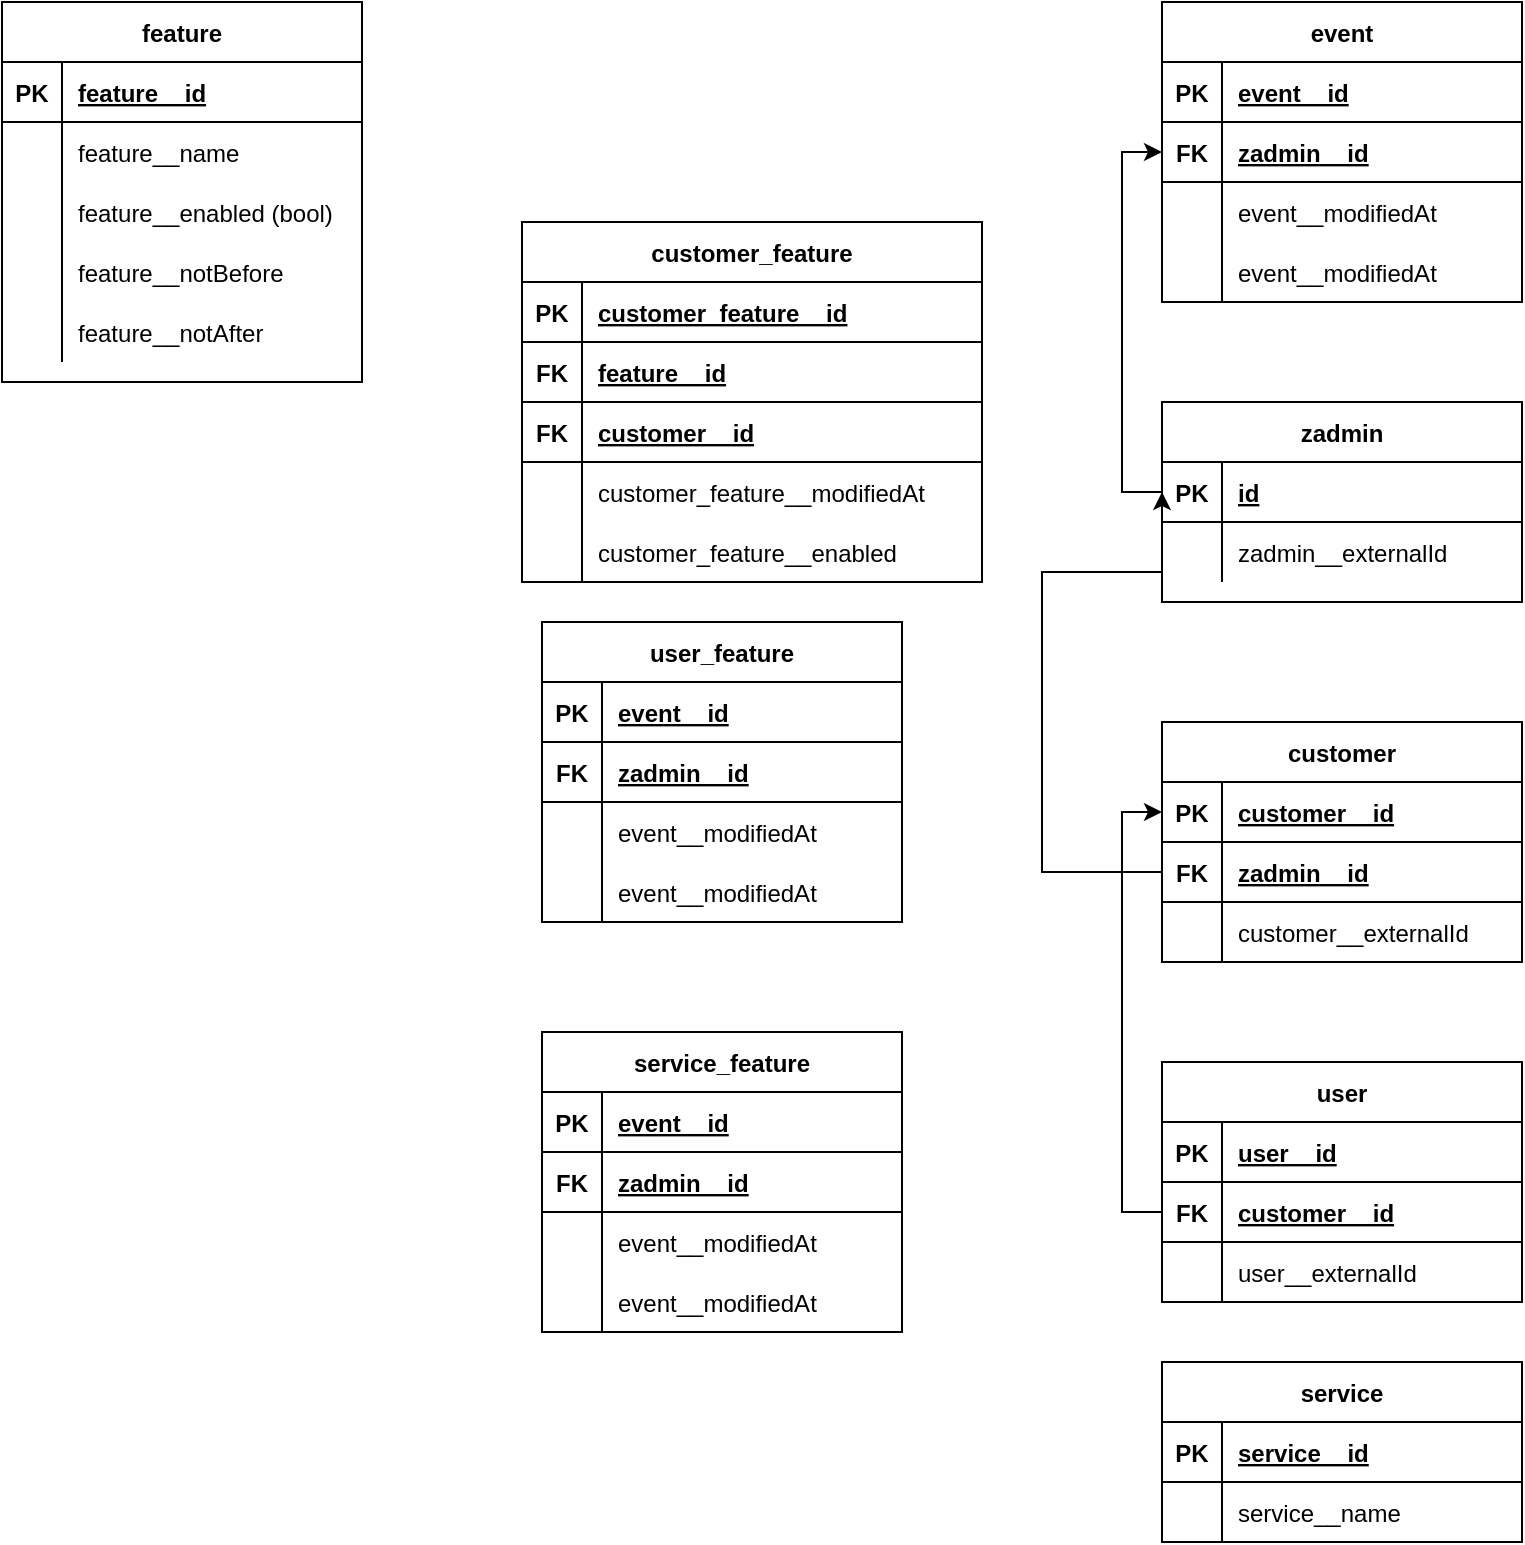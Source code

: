 <mxfile version="14.2.9" type="github">
  <diagram id="e0-jDG0RHhHWmK_CEoYA" name="Page-1">
    <mxGraphModel dx="2066" dy="1081" grid="1" gridSize="10" guides="1" tooltips="1" connect="1" arrows="1" fold="1" page="1" pageScale="1" pageWidth="850" pageHeight="1100" math="0" shadow="0">
      <root>
        <mxCell id="0" />
        <mxCell id="1" parent="0" />
        <mxCell id="Sr963p4TRsLi51BW7ypq-1" value="feature" style="shape=table;startSize=30;container=1;collapsible=1;childLayout=tableLayout;fixedRows=1;rowLines=0;fontStyle=1;align=center;resizeLast=1;" vertex="1" parent="1">
          <mxGeometry x="40" y="40" width="180" height="190" as="geometry" />
        </mxCell>
        <mxCell id="Sr963p4TRsLi51BW7ypq-2" value="" style="shape=partialRectangle;collapsible=0;dropTarget=0;pointerEvents=0;fillColor=none;top=0;left=0;bottom=1;right=0;points=[[0,0.5],[1,0.5]];portConstraint=eastwest;" vertex="1" parent="Sr963p4TRsLi51BW7ypq-1">
          <mxGeometry y="30" width="180" height="30" as="geometry" />
        </mxCell>
        <mxCell id="Sr963p4TRsLi51BW7ypq-3" value="PK" style="shape=partialRectangle;connectable=0;fillColor=none;top=0;left=0;bottom=0;right=0;fontStyle=1;overflow=hidden;" vertex="1" parent="Sr963p4TRsLi51BW7ypq-2">
          <mxGeometry width="30" height="30" as="geometry" />
        </mxCell>
        <mxCell id="Sr963p4TRsLi51BW7ypq-4" value="feature__id" style="shape=partialRectangle;connectable=0;fillColor=none;top=0;left=0;bottom=0;right=0;align=left;spacingLeft=6;fontStyle=5;overflow=hidden;" vertex="1" parent="Sr963p4TRsLi51BW7ypq-2">
          <mxGeometry x="30" width="150" height="30" as="geometry" />
        </mxCell>
        <mxCell id="Sr963p4TRsLi51BW7ypq-5" value="" style="shape=partialRectangle;collapsible=0;dropTarget=0;pointerEvents=0;fillColor=none;top=0;left=0;bottom=0;right=0;points=[[0,0.5],[1,0.5]];portConstraint=eastwest;" vertex="1" parent="Sr963p4TRsLi51BW7ypq-1">
          <mxGeometry y="60" width="180" height="30" as="geometry" />
        </mxCell>
        <mxCell id="Sr963p4TRsLi51BW7ypq-6" value="" style="shape=partialRectangle;connectable=0;fillColor=none;top=0;left=0;bottom=0;right=0;editable=1;overflow=hidden;" vertex="1" parent="Sr963p4TRsLi51BW7ypq-5">
          <mxGeometry width="30" height="30" as="geometry" />
        </mxCell>
        <mxCell id="Sr963p4TRsLi51BW7ypq-7" value="feature__name" style="shape=partialRectangle;connectable=0;fillColor=none;top=0;left=0;bottom=0;right=0;align=left;spacingLeft=6;overflow=hidden;" vertex="1" parent="Sr963p4TRsLi51BW7ypq-5">
          <mxGeometry x="30" width="150" height="30" as="geometry" />
        </mxCell>
        <mxCell id="Sr963p4TRsLi51BW7ypq-8" value="" style="shape=partialRectangle;collapsible=0;dropTarget=0;pointerEvents=0;fillColor=none;top=0;left=0;bottom=0;right=0;points=[[0,0.5],[1,0.5]];portConstraint=eastwest;" vertex="1" parent="Sr963p4TRsLi51BW7ypq-1">
          <mxGeometry y="90" width="180" height="30" as="geometry" />
        </mxCell>
        <mxCell id="Sr963p4TRsLi51BW7ypq-9" value="" style="shape=partialRectangle;connectable=0;fillColor=none;top=0;left=0;bottom=0;right=0;editable=1;overflow=hidden;" vertex="1" parent="Sr963p4TRsLi51BW7ypq-8">
          <mxGeometry width="30" height="30" as="geometry" />
        </mxCell>
        <mxCell id="Sr963p4TRsLi51BW7ypq-10" value="feature__enabled (bool)" style="shape=partialRectangle;connectable=0;fillColor=none;top=0;left=0;bottom=0;right=0;align=left;spacingLeft=6;overflow=hidden;" vertex="1" parent="Sr963p4TRsLi51BW7ypq-8">
          <mxGeometry x="30" width="150" height="30" as="geometry" />
        </mxCell>
        <mxCell id="Sr963p4TRsLi51BW7ypq-70" value="" style="shape=partialRectangle;collapsible=0;dropTarget=0;pointerEvents=0;fillColor=none;top=0;left=0;bottom=0;right=0;points=[[0,0.5],[1,0.5]];portConstraint=eastwest;" vertex="1" parent="Sr963p4TRsLi51BW7ypq-1">
          <mxGeometry y="120" width="180" height="30" as="geometry" />
        </mxCell>
        <mxCell id="Sr963p4TRsLi51BW7ypq-71" value="" style="shape=partialRectangle;connectable=0;fillColor=none;top=0;left=0;bottom=0;right=0;editable=1;overflow=hidden;" vertex="1" parent="Sr963p4TRsLi51BW7ypq-70">
          <mxGeometry width="30" height="30" as="geometry" />
        </mxCell>
        <mxCell id="Sr963p4TRsLi51BW7ypq-72" value="feature__notBefore" style="shape=partialRectangle;connectable=0;fillColor=none;top=0;left=0;bottom=0;right=0;align=left;spacingLeft=6;overflow=hidden;" vertex="1" parent="Sr963p4TRsLi51BW7ypq-70">
          <mxGeometry x="30" width="150" height="30" as="geometry" />
        </mxCell>
        <mxCell id="Sr963p4TRsLi51BW7ypq-73" value="" style="shape=partialRectangle;collapsible=0;dropTarget=0;pointerEvents=0;fillColor=none;top=0;left=0;bottom=0;right=0;points=[[0,0.5],[1,0.5]];portConstraint=eastwest;" vertex="1" parent="Sr963p4TRsLi51BW7ypq-1">
          <mxGeometry y="150" width="180" height="30" as="geometry" />
        </mxCell>
        <mxCell id="Sr963p4TRsLi51BW7ypq-74" value="" style="shape=partialRectangle;connectable=0;fillColor=none;top=0;left=0;bottom=0;right=0;editable=1;overflow=hidden;" vertex="1" parent="Sr963p4TRsLi51BW7ypq-73">
          <mxGeometry width="30" height="30" as="geometry" />
        </mxCell>
        <mxCell id="Sr963p4TRsLi51BW7ypq-75" value="feature__notAfter" style="shape=partialRectangle;connectable=0;fillColor=none;top=0;left=0;bottom=0;right=0;align=left;spacingLeft=6;overflow=hidden;" vertex="1" parent="Sr963p4TRsLi51BW7ypq-73">
          <mxGeometry x="30" width="150" height="30" as="geometry" />
        </mxCell>
        <mxCell id="Sr963p4TRsLi51BW7ypq-14" value="zadmin" style="shape=table;startSize=30;container=1;collapsible=1;childLayout=tableLayout;fixedRows=1;rowLines=0;fontStyle=1;align=center;resizeLast=1;" vertex="1" parent="1">
          <mxGeometry x="620" y="240" width="180" height="100" as="geometry" />
        </mxCell>
        <mxCell id="Sr963p4TRsLi51BW7ypq-15" value="" style="shape=partialRectangle;collapsible=0;dropTarget=0;pointerEvents=0;fillColor=none;top=0;left=0;bottom=1;right=0;points=[[0,0.5],[1,0.5]];portConstraint=eastwest;" vertex="1" parent="Sr963p4TRsLi51BW7ypq-14">
          <mxGeometry y="30" width="180" height="30" as="geometry" />
        </mxCell>
        <mxCell id="Sr963p4TRsLi51BW7ypq-16" value="PK" style="shape=partialRectangle;connectable=0;fillColor=none;top=0;left=0;bottom=0;right=0;fontStyle=1;overflow=hidden;" vertex="1" parent="Sr963p4TRsLi51BW7ypq-15">
          <mxGeometry width="30" height="30" as="geometry" />
        </mxCell>
        <mxCell id="Sr963p4TRsLi51BW7ypq-17" value="id" style="shape=partialRectangle;connectable=0;fillColor=none;top=0;left=0;bottom=0;right=0;align=left;spacingLeft=6;fontStyle=5;overflow=hidden;" vertex="1" parent="Sr963p4TRsLi51BW7ypq-15">
          <mxGeometry x="30" width="150" height="30" as="geometry" />
        </mxCell>
        <mxCell id="Sr963p4TRsLi51BW7ypq-18" value="" style="shape=partialRectangle;collapsible=0;dropTarget=0;pointerEvents=0;fillColor=none;top=0;left=0;bottom=0;right=0;points=[[0,0.5],[1,0.5]];portConstraint=eastwest;" vertex="1" parent="Sr963p4TRsLi51BW7ypq-14">
          <mxGeometry y="60" width="180" height="30" as="geometry" />
        </mxCell>
        <mxCell id="Sr963p4TRsLi51BW7ypq-19" value="" style="shape=partialRectangle;connectable=0;fillColor=none;top=0;left=0;bottom=0;right=0;editable=1;overflow=hidden;" vertex="1" parent="Sr963p4TRsLi51BW7ypq-18">
          <mxGeometry width="30" height="30" as="geometry" />
        </mxCell>
        <mxCell id="Sr963p4TRsLi51BW7ypq-20" value="zadmin__externalId" style="shape=partialRectangle;connectable=0;fillColor=none;top=0;left=0;bottom=0;right=0;align=left;spacingLeft=6;overflow=hidden;" vertex="1" parent="Sr963p4TRsLi51BW7ypq-18">
          <mxGeometry x="30" width="150" height="30" as="geometry" />
        </mxCell>
        <mxCell id="Sr963p4TRsLi51BW7ypq-24" value="customer" style="shape=table;startSize=30;container=1;collapsible=1;childLayout=tableLayout;fixedRows=1;rowLines=0;fontStyle=1;align=center;resizeLast=1;" vertex="1" parent="1">
          <mxGeometry x="620" y="400" width="180" height="120" as="geometry" />
        </mxCell>
        <mxCell id="Sr963p4TRsLi51BW7ypq-25" value="" style="shape=partialRectangle;collapsible=0;dropTarget=0;pointerEvents=0;fillColor=none;top=0;left=0;bottom=1;right=0;points=[[0,0.5],[1,0.5]];portConstraint=eastwest;" vertex="1" parent="Sr963p4TRsLi51BW7ypq-24">
          <mxGeometry y="30" width="180" height="30" as="geometry" />
        </mxCell>
        <mxCell id="Sr963p4TRsLi51BW7ypq-26" value="PK" style="shape=partialRectangle;connectable=0;fillColor=none;top=0;left=0;bottom=0;right=0;fontStyle=1;overflow=hidden;" vertex="1" parent="Sr963p4TRsLi51BW7ypq-25">
          <mxGeometry width="30" height="30" as="geometry" />
        </mxCell>
        <mxCell id="Sr963p4TRsLi51BW7ypq-27" value="customer__id" style="shape=partialRectangle;connectable=0;fillColor=none;top=0;left=0;bottom=0;right=0;align=left;spacingLeft=6;fontStyle=5;overflow=hidden;" vertex="1" parent="Sr963p4TRsLi51BW7ypq-25">
          <mxGeometry x="30" width="150" height="30" as="geometry" />
        </mxCell>
        <mxCell id="Sr963p4TRsLi51BW7ypq-41" value="" style="shape=partialRectangle;collapsible=0;dropTarget=0;pointerEvents=0;fillColor=none;top=0;left=0;bottom=1;right=0;points=[[0,0.5],[1,0.5]];portConstraint=eastwest;" vertex="1" parent="Sr963p4TRsLi51BW7ypq-24">
          <mxGeometry y="60" width="180" height="30" as="geometry" />
        </mxCell>
        <mxCell id="Sr963p4TRsLi51BW7ypq-42" value="FK" style="shape=partialRectangle;connectable=0;fillColor=none;top=0;left=0;bottom=0;right=0;fontStyle=1;overflow=hidden;" vertex="1" parent="Sr963p4TRsLi51BW7ypq-41">
          <mxGeometry width="30" height="30" as="geometry" />
        </mxCell>
        <mxCell id="Sr963p4TRsLi51BW7ypq-43" value="zadmin__id" style="shape=partialRectangle;connectable=0;fillColor=none;top=0;left=0;bottom=0;right=0;align=left;spacingLeft=6;fontStyle=5;overflow=hidden;" vertex="1" parent="Sr963p4TRsLi51BW7ypq-41">
          <mxGeometry x="30" width="150" height="30" as="geometry" />
        </mxCell>
        <mxCell id="Sr963p4TRsLi51BW7ypq-28" value="" style="shape=partialRectangle;collapsible=0;dropTarget=0;pointerEvents=0;fillColor=none;top=0;left=0;bottom=0;right=0;points=[[0,0.5],[1,0.5]];portConstraint=eastwest;" vertex="1" parent="Sr963p4TRsLi51BW7ypq-24">
          <mxGeometry y="90" width="180" height="30" as="geometry" />
        </mxCell>
        <mxCell id="Sr963p4TRsLi51BW7ypq-29" value="" style="shape=partialRectangle;connectable=0;fillColor=none;top=0;left=0;bottom=0;right=0;editable=1;overflow=hidden;" vertex="1" parent="Sr963p4TRsLi51BW7ypq-28">
          <mxGeometry width="30" height="30" as="geometry" />
        </mxCell>
        <mxCell id="Sr963p4TRsLi51BW7ypq-30" value="customer__externalId" style="shape=partialRectangle;connectable=0;fillColor=none;top=0;left=0;bottom=0;right=0;align=left;spacingLeft=6;overflow=hidden;" vertex="1" parent="Sr963p4TRsLi51BW7ypq-28">
          <mxGeometry x="30" width="150" height="30" as="geometry" />
        </mxCell>
        <mxCell id="Sr963p4TRsLi51BW7ypq-44" style="edgeStyle=orthogonalEdgeStyle;rounded=0;orthogonalLoop=1;jettySize=auto;html=1;entryX=0;entryY=0.5;entryDx=0;entryDy=0;" edge="1" parent="1" target="Sr963p4TRsLi51BW7ypq-15">
          <mxGeometry relative="1" as="geometry">
            <mxPoint x="620" y="475" as="sourcePoint" />
            <Array as="points">
              <mxPoint x="560" y="475" />
              <mxPoint x="560" y="325" />
              <mxPoint x="620" y="325" />
            </Array>
          </mxGeometry>
        </mxCell>
        <mxCell id="Sr963p4TRsLi51BW7ypq-45" value="user" style="shape=table;startSize=30;container=1;collapsible=1;childLayout=tableLayout;fixedRows=1;rowLines=0;fontStyle=1;align=center;resizeLast=1;" vertex="1" parent="1">
          <mxGeometry x="620" y="570" width="180" height="120" as="geometry" />
        </mxCell>
        <mxCell id="Sr963p4TRsLi51BW7ypq-46" value="" style="shape=partialRectangle;collapsible=0;dropTarget=0;pointerEvents=0;fillColor=none;top=0;left=0;bottom=1;right=0;points=[[0,0.5],[1,0.5]];portConstraint=eastwest;" vertex="1" parent="Sr963p4TRsLi51BW7ypq-45">
          <mxGeometry y="30" width="180" height="30" as="geometry" />
        </mxCell>
        <mxCell id="Sr963p4TRsLi51BW7ypq-47" value="PK" style="shape=partialRectangle;connectable=0;fillColor=none;top=0;left=0;bottom=0;right=0;fontStyle=1;overflow=hidden;" vertex="1" parent="Sr963p4TRsLi51BW7ypq-46">
          <mxGeometry width="30" height="30" as="geometry" />
        </mxCell>
        <mxCell id="Sr963p4TRsLi51BW7ypq-48" value="user__id" style="shape=partialRectangle;connectable=0;fillColor=none;top=0;left=0;bottom=0;right=0;align=left;spacingLeft=6;fontStyle=5;overflow=hidden;" vertex="1" parent="Sr963p4TRsLi51BW7ypq-46">
          <mxGeometry x="30" width="150" height="30" as="geometry" />
        </mxCell>
        <mxCell id="Sr963p4TRsLi51BW7ypq-49" value="" style="shape=partialRectangle;collapsible=0;dropTarget=0;pointerEvents=0;fillColor=none;top=0;left=0;bottom=1;right=0;points=[[0,0.5],[1,0.5]];portConstraint=eastwest;" vertex="1" parent="Sr963p4TRsLi51BW7ypq-45">
          <mxGeometry y="60" width="180" height="30" as="geometry" />
        </mxCell>
        <mxCell id="Sr963p4TRsLi51BW7ypq-50" value="FK" style="shape=partialRectangle;connectable=0;fillColor=none;top=0;left=0;bottom=0;right=0;fontStyle=1;overflow=hidden;" vertex="1" parent="Sr963p4TRsLi51BW7ypq-49">
          <mxGeometry width="30" height="30" as="geometry" />
        </mxCell>
        <mxCell id="Sr963p4TRsLi51BW7ypq-51" value="customer__id" style="shape=partialRectangle;connectable=0;fillColor=none;top=0;left=0;bottom=0;right=0;align=left;spacingLeft=6;fontStyle=5;overflow=hidden;" vertex="1" parent="Sr963p4TRsLi51BW7ypq-49">
          <mxGeometry x="30" width="150" height="30" as="geometry" />
        </mxCell>
        <mxCell id="Sr963p4TRsLi51BW7ypq-52" value="" style="shape=partialRectangle;collapsible=0;dropTarget=0;pointerEvents=0;fillColor=none;top=0;left=0;bottom=0;right=0;points=[[0,0.5],[1,0.5]];portConstraint=eastwest;" vertex="1" parent="Sr963p4TRsLi51BW7ypq-45">
          <mxGeometry y="90" width="180" height="30" as="geometry" />
        </mxCell>
        <mxCell id="Sr963p4TRsLi51BW7ypq-53" value="" style="shape=partialRectangle;connectable=0;fillColor=none;top=0;left=0;bottom=0;right=0;editable=1;overflow=hidden;" vertex="1" parent="Sr963p4TRsLi51BW7ypq-52">
          <mxGeometry width="30" height="30" as="geometry" />
        </mxCell>
        <mxCell id="Sr963p4TRsLi51BW7ypq-54" value="user__externalId" style="shape=partialRectangle;connectable=0;fillColor=none;top=0;left=0;bottom=0;right=0;align=left;spacingLeft=6;overflow=hidden;" vertex="1" parent="Sr963p4TRsLi51BW7ypq-52">
          <mxGeometry x="30" width="150" height="30" as="geometry" />
        </mxCell>
        <mxCell id="Sr963p4TRsLi51BW7ypq-55" style="edgeStyle=orthogonalEdgeStyle;rounded=0;orthogonalLoop=1;jettySize=auto;html=1;exitX=0;exitY=0.5;exitDx=0;exitDy=0;entryX=0;entryY=0.5;entryDx=0;entryDy=0;" edge="1" parent="1" source="Sr963p4TRsLi51BW7ypq-49" target="Sr963p4TRsLi51BW7ypq-25">
          <mxGeometry relative="1" as="geometry" />
        </mxCell>
        <mxCell id="Sr963p4TRsLi51BW7ypq-56" value="event" style="shape=table;startSize=30;container=1;collapsible=1;childLayout=tableLayout;fixedRows=1;rowLines=0;fontStyle=1;align=center;resizeLast=1;" vertex="1" parent="1">
          <mxGeometry x="620" y="40" width="180" height="150" as="geometry" />
        </mxCell>
        <mxCell id="Sr963p4TRsLi51BW7ypq-57" value="" style="shape=partialRectangle;collapsible=0;dropTarget=0;pointerEvents=0;fillColor=none;top=0;left=0;bottom=1;right=0;points=[[0,0.5],[1,0.5]];portConstraint=eastwest;" vertex="1" parent="Sr963p4TRsLi51BW7ypq-56">
          <mxGeometry y="30" width="180" height="30" as="geometry" />
        </mxCell>
        <mxCell id="Sr963p4TRsLi51BW7ypq-58" value="PK" style="shape=partialRectangle;connectable=0;fillColor=none;top=0;left=0;bottom=0;right=0;fontStyle=1;overflow=hidden;" vertex="1" parent="Sr963p4TRsLi51BW7ypq-57">
          <mxGeometry width="30" height="30" as="geometry" />
        </mxCell>
        <mxCell id="Sr963p4TRsLi51BW7ypq-59" value="event__id" style="shape=partialRectangle;connectable=0;fillColor=none;top=0;left=0;bottom=0;right=0;align=left;spacingLeft=6;fontStyle=5;overflow=hidden;" vertex="1" parent="Sr963p4TRsLi51BW7ypq-57">
          <mxGeometry x="30" width="150" height="30" as="geometry" />
        </mxCell>
        <mxCell id="Sr963p4TRsLi51BW7ypq-60" value="" style="shape=partialRectangle;collapsible=0;dropTarget=0;pointerEvents=0;fillColor=none;top=0;left=0;bottom=1;right=0;points=[[0,0.5],[1,0.5]];portConstraint=eastwest;" vertex="1" parent="Sr963p4TRsLi51BW7ypq-56">
          <mxGeometry y="60" width="180" height="30" as="geometry" />
        </mxCell>
        <mxCell id="Sr963p4TRsLi51BW7ypq-61" value="FK" style="shape=partialRectangle;connectable=0;fillColor=none;top=0;left=0;bottom=0;right=0;fontStyle=1;overflow=hidden;" vertex="1" parent="Sr963p4TRsLi51BW7ypq-60">
          <mxGeometry width="30" height="30" as="geometry" />
        </mxCell>
        <mxCell id="Sr963p4TRsLi51BW7ypq-62" value="zadmin__id" style="shape=partialRectangle;connectable=0;fillColor=none;top=0;left=0;bottom=0;right=0;align=left;spacingLeft=6;fontStyle=5;overflow=hidden;" vertex="1" parent="Sr963p4TRsLi51BW7ypq-60">
          <mxGeometry x="30" width="150" height="30" as="geometry" />
        </mxCell>
        <mxCell id="Sr963p4TRsLi51BW7ypq-63" value="" style="shape=partialRectangle;collapsible=0;dropTarget=0;pointerEvents=0;fillColor=none;top=0;left=0;bottom=0;right=0;points=[[0,0.5],[1,0.5]];portConstraint=eastwest;" vertex="1" parent="Sr963p4TRsLi51BW7ypq-56">
          <mxGeometry y="90" width="180" height="30" as="geometry" />
        </mxCell>
        <mxCell id="Sr963p4TRsLi51BW7ypq-64" value="" style="shape=partialRectangle;connectable=0;fillColor=none;top=0;left=0;bottom=0;right=0;editable=1;overflow=hidden;" vertex="1" parent="Sr963p4TRsLi51BW7ypq-63">
          <mxGeometry width="30" height="30" as="geometry" />
        </mxCell>
        <mxCell id="Sr963p4TRsLi51BW7ypq-65" value="event__modifiedAt" style="shape=partialRectangle;connectable=0;fillColor=none;top=0;left=0;bottom=0;right=0;align=left;spacingLeft=6;overflow=hidden;" vertex="1" parent="Sr963p4TRsLi51BW7ypq-63">
          <mxGeometry x="30" width="150" height="30" as="geometry" />
        </mxCell>
        <mxCell id="Sr963p4TRsLi51BW7ypq-67" value="" style="shape=partialRectangle;collapsible=0;dropTarget=0;pointerEvents=0;fillColor=none;top=0;left=0;bottom=0;right=0;points=[[0,0.5],[1,0.5]];portConstraint=eastwest;" vertex="1" parent="Sr963p4TRsLi51BW7ypq-56">
          <mxGeometry y="120" width="180" height="30" as="geometry" />
        </mxCell>
        <mxCell id="Sr963p4TRsLi51BW7ypq-68" value="" style="shape=partialRectangle;connectable=0;fillColor=none;top=0;left=0;bottom=0;right=0;editable=1;overflow=hidden;" vertex="1" parent="Sr963p4TRsLi51BW7ypq-67">
          <mxGeometry width="30" height="30" as="geometry" />
        </mxCell>
        <mxCell id="Sr963p4TRsLi51BW7ypq-69" value="event__modifiedAt" style="shape=partialRectangle;connectable=0;fillColor=none;top=0;left=0;bottom=0;right=0;align=left;spacingLeft=6;overflow=hidden;" vertex="1" parent="Sr963p4TRsLi51BW7ypq-67">
          <mxGeometry x="30" width="150" height="30" as="geometry" />
        </mxCell>
        <mxCell id="Sr963p4TRsLi51BW7ypq-66" style="edgeStyle=orthogonalEdgeStyle;rounded=0;orthogonalLoop=1;jettySize=auto;html=1;exitX=0;exitY=0.5;exitDx=0;exitDy=0;entryX=0;entryY=0.5;entryDx=0;entryDy=0;" edge="1" parent="1" source="Sr963p4TRsLi51BW7ypq-15" target="Sr963p4TRsLi51BW7ypq-60">
          <mxGeometry relative="1" as="geometry" />
        </mxCell>
        <mxCell id="Sr963p4TRsLi51BW7ypq-76" value="service" style="shape=table;startSize=30;container=1;collapsible=1;childLayout=tableLayout;fixedRows=1;rowLines=0;fontStyle=1;align=center;resizeLast=1;" vertex="1" parent="1">
          <mxGeometry x="620" y="720" width="180" height="90" as="geometry" />
        </mxCell>
        <mxCell id="Sr963p4TRsLi51BW7ypq-77" value="" style="shape=partialRectangle;collapsible=0;dropTarget=0;pointerEvents=0;fillColor=none;top=0;left=0;bottom=1;right=0;points=[[0,0.5],[1,0.5]];portConstraint=eastwest;" vertex="1" parent="Sr963p4TRsLi51BW7ypq-76">
          <mxGeometry y="30" width="180" height="30" as="geometry" />
        </mxCell>
        <mxCell id="Sr963p4TRsLi51BW7ypq-78" value="PK" style="shape=partialRectangle;connectable=0;fillColor=none;top=0;left=0;bottom=0;right=0;fontStyle=1;overflow=hidden;" vertex="1" parent="Sr963p4TRsLi51BW7ypq-77">
          <mxGeometry width="30" height="30" as="geometry" />
        </mxCell>
        <mxCell id="Sr963p4TRsLi51BW7ypq-79" value="service__id" style="shape=partialRectangle;connectable=0;fillColor=none;top=0;left=0;bottom=0;right=0;align=left;spacingLeft=6;fontStyle=5;overflow=hidden;" vertex="1" parent="Sr963p4TRsLi51BW7ypq-77">
          <mxGeometry x="30" width="150" height="30" as="geometry" />
        </mxCell>
        <mxCell id="Sr963p4TRsLi51BW7ypq-83" value="" style="shape=partialRectangle;collapsible=0;dropTarget=0;pointerEvents=0;fillColor=none;top=0;left=0;bottom=0;right=0;points=[[0,0.5],[1,0.5]];portConstraint=eastwest;" vertex="1" parent="Sr963p4TRsLi51BW7ypq-76">
          <mxGeometry y="60" width="180" height="30" as="geometry" />
        </mxCell>
        <mxCell id="Sr963p4TRsLi51BW7ypq-84" value="" style="shape=partialRectangle;connectable=0;fillColor=none;top=0;left=0;bottom=0;right=0;editable=1;overflow=hidden;" vertex="1" parent="Sr963p4TRsLi51BW7ypq-83">
          <mxGeometry width="30" height="30" as="geometry" />
        </mxCell>
        <mxCell id="Sr963p4TRsLi51BW7ypq-85" value="service__name" style="shape=partialRectangle;connectable=0;fillColor=none;top=0;left=0;bottom=0;right=0;align=left;spacingLeft=6;overflow=hidden;" vertex="1" parent="Sr963p4TRsLi51BW7ypq-83">
          <mxGeometry x="30" width="150" height="30" as="geometry" />
        </mxCell>
        <mxCell id="Sr963p4TRsLi51BW7ypq-86" value="customer_feature" style="shape=table;startSize=30;container=1;collapsible=1;childLayout=tableLayout;fixedRows=1;rowLines=0;fontStyle=1;align=center;resizeLast=1;" vertex="1" parent="1">
          <mxGeometry x="300" y="150" width="230" height="180" as="geometry" />
        </mxCell>
        <mxCell id="Sr963p4TRsLi51BW7ypq-87" value="" style="shape=partialRectangle;collapsible=0;dropTarget=0;pointerEvents=0;fillColor=none;top=0;left=0;bottom=1;right=0;points=[[0,0.5],[1,0.5]];portConstraint=eastwest;" vertex="1" parent="Sr963p4TRsLi51BW7ypq-86">
          <mxGeometry y="30" width="230" height="30" as="geometry" />
        </mxCell>
        <mxCell id="Sr963p4TRsLi51BW7ypq-88" value="PK" style="shape=partialRectangle;connectable=0;fillColor=none;top=0;left=0;bottom=0;right=0;fontStyle=1;overflow=hidden;" vertex="1" parent="Sr963p4TRsLi51BW7ypq-87">
          <mxGeometry width="30" height="30" as="geometry" />
        </mxCell>
        <mxCell id="Sr963p4TRsLi51BW7ypq-89" value="customer_feature__id" style="shape=partialRectangle;connectable=0;fillColor=none;top=0;left=0;bottom=0;right=0;align=left;spacingLeft=6;fontStyle=5;overflow=hidden;" vertex="1" parent="Sr963p4TRsLi51BW7ypq-87">
          <mxGeometry x="30" width="200" height="30" as="geometry" />
        </mxCell>
        <mxCell id="Sr963p4TRsLi51BW7ypq-90" value="" style="shape=partialRectangle;collapsible=0;dropTarget=0;pointerEvents=0;fillColor=none;top=0;left=0;bottom=1;right=0;points=[[0,0.5],[1,0.5]];portConstraint=eastwest;" vertex="1" parent="Sr963p4TRsLi51BW7ypq-86">
          <mxGeometry y="60" width="230" height="30" as="geometry" />
        </mxCell>
        <mxCell id="Sr963p4TRsLi51BW7ypq-91" value="FK" style="shape=partialRectangle;connectable=0;fillColor=none;top=0;left=0;bottom=0;right=0;fontStyle=1;overflow=hidden;" vertex="1" parent="Sr963p4TRsLi51BW7ypq-90">
          <mxGeometry width="30" height="30" as="geometry" />
        </mxCell>
        <mxCell id="Sr963p4TRsLi51BW7ypq-92" value="feature__id" style="shape=partialRectangle;connectable=0;fillColor=none;top=0;left=0;bottom=0;right=0;align=left;spacingLeft=6;fontStyle=5;overflow=hidden;" vertex="1" parent="Sr963p4TRsLi51BW7ypq-90">
          <mxGeometry x="30" width="200" height="30" as="geometry" />
        </mxCell>
        <mxCell id="Sr963p4TRsLi51BW7ypq-125" value="" style="shape=partialRectangle;collapsible=0;dropTarget=0;pointerEvents=0;fillColor=none;top=0;left=0;bottom=1;right=0;points=[[0,0.5],[1,0.5]];portConstraint=eastwest;" vertex="1" parent="Sr963p4TRsLi51BW7ypq-86">
          <mxGeometry y="90" width="230" height="30" as="geometry" />
        </mxCell>
        <mxCell id="Sr963p4TRsLi51BW7ypq-126" value="FK" style="shape=partialRectangle;connectable=0;fillColor=none;top=0;left=0;bottom=0;right=0;fontStyle=1;overflow=hidden;" vertex="1" parent="Sr963p4TRsLi51BW7ypq-125">
          <mxGeometry width="30" height="30" as="geometry" />
        </mxCell>
        <mxCell id="Sr963p4TRsLi51BW7ypq-127" value="customer__id" style="shape=partialRectangle;connectable=0;fillColor=none;top=0;left=0;bottom=0;right=0;align=left;spacingLeft=6;fontStyle=5;overflow=hidden;" vertex="1" parent="Sr963p4TRsLi51BW7ypq-125">
          <mxGeometry x="30" width="200" height="30" as="geometry" />
        </mxCell>
        <mxCell id="Sr963p4TRsLi51BW7ypq-93" value="" style="shape=partialRectangle;collapsible=0;dropTarget=0;pointerEvents=0;fillColor=none;top=0;left=0;bottom=0;right=0;points=[[0,0.5],[1,0.5]];portConstraint=eastwest;" vertex="1" parent="Sr963p4TRsLi51BW7ypq-86">
          <mxGeometry y="120" width="230" height="30" as="geometry" />
        </mxCell>
        <mxCell id="Sr963p4TRsLi51BW7ypq-94" value="" style="shape=partialRectangle;connectable=0;fillColor=none;top=0;left=0;bottom=0;right=0;editable=1;overflow=hidden;" vertex="1" parent="Sr963p4TRsLi51BW7ypq-93">
          <mxGeometry width="30" height="30" as="geometry" />
        </mxCell>
        <mxCell id="Sr963p4TRsLi51BW7ypq-95" value="customer_feature__modifiedAt" style="shape=partialRectangle;connectable=0;fillColor=none;top=0;left=0;bottom=0;right=0;align=left;spacingLeft=6;overflow=hidden;" vertex="1" parent="Sr963p4TRsLi51BW7ypq-93">
          <mxGeometry x="30" width="200" height="30" as="geometry" />
        </mxCell>
        <mxCell id="Sr963p4TRsLi51BW7ypq-96" value="" style="shape=partialRectangle;collapsible=0;dropTarget=0;pointerEvents=0;fillColor=none;top=0;left=0;bottom=0;right=0;points=[[0,0.5],[1,0.5]];portConstraint=eastwest;" vertex="1" parent="Sr963p4TRsLi51BW7ypq-86">
          <mxGeometry y="150" width="230" height="30" as="geometry" />
        </mxCell>
        <mxCell id="Sr963p4TRsLi51BW7ypq-97" value="" style="shape=partialRectangle;connectable=0;fillColor=none;top=0;left=0;bottom=0;right=0;editable=1;overflow=hidden;" vertex="1" parent="Sr963p4TRsLi51BW7ypq-96">
          <mxGeometry width="30" height="30" as="geometry" />
        </mxCell>
        <mxCell id="Sr963p4TRsLi51BW7ypq-98" value="customer_feature__enabled" style="shape=partialRectangle;connectable=0;fillColor=none;top=0;left=0;bottom=0;right=0;align=left;spacingLeft=6;overflow=hidden;" vertex="1" parent="Sr963p4TRsLi51BW7ypq-96">
          <mxGeometry x="30" width="200" height="30" as="geometry" />
        </mxCell>
        <mxCell id="Sr963p4TRsLi51BW7ypq-99" value="user_feature" style="shape=table;startSize=30;container=1;collapsible=1;childLayout=tableLayout;fixedRows=1;rowLines=0;fontStyle=1;align=center;resizeLast=1;" vertex="1" parent="1">
          <mxGeometry x="310" y="350" width="180" height="150" as="geometry" />
        </mxCell>
        <mxCell id="Sr963p4TRsLi51BW7ypq-100" value="" style="shape=partialRectangle;collapsible=0;dropTarget=0;pointerEvents=0;fillColor=none;top=0;left=0;bottom=1;right=0;points=[[0,0.5],[1,0.5]];portConstraint=eastwest;" vertex="1" parent="Sr963p4TRsLi51BW7ypq-99">
          <mxGeometry y="30" width="180" height="30" as="geometry" />
        </mxCell>
        <mxCell id="Sr963p4TRsLi51BW7ypq-101" value="PK" style="shape=partialRectangle;connectable=0;fillColor=none;top=0;left=0;bottom=0;right=0;fontStyle=1;overflow=hidden;" vertex="1" parent="Sr963p4TRsLi51BW7ypq-100">
          <mxGeometry width="30" height="30" as="geometry" />
        </mxCell>
        <mxCell id="Sr963p4TRsLi51BW7ypq-102" value="event__id" style="shape=partialRectangle;connectable=0;fillColor=none;top=0;left=0;bottom=0;right=0;align=left;spacingLeft=6;fontStyle=5;overflow=hidden;" vertex="1" parent="Sr963p4TRsLi51BW7ypq-100">
          <mxGeometry x="30" width="150" height="30" as="geometry" />
        </mxCell>
        <mxCell id="Sr963p4TRsLi51BW7ypq-103" value="" style="shape=partialRectangle;collapsible=0;dropTarget=0;pointerEvents=0;fillColor=none;top=0;left=0;bottom=1;right=0;points=[[0,0.5],[1,0.5]];portConstraint=eastwest;" vertex="1" parent="Sr963p4TRsLi51BW7ypq-99">
          <mxGeometry y="60" width="180" height="30" as="geometry" />
        </mxCell>
        <mxCell id="Sr963p4TRsLi51BW7ypq-104" value="FK" style="shape=partialRectangle;connectable=0;fillColor=none;top=0;left=0;bottom=0;right=0;fontStyle=1;overflow=hidden;" vertex="1" parent="Sr963p4TRsLi51BW7ypq-103">
          <mxGeometry width="30" height="30" as="geometry" />
        </mxCell>
        <mxCell id="Sr963p4TRsLi51BW7ypq-105" value="zadmin__id" style="shape=partialRectangle;connectable=0;fillColor=none;top=0;left=0;bottom=0;right=0;align=left;spacingLeft=6;fontStyle=5;overflow=hidden;" vertex="1" parent="Sr963p4TRsLi51BW7ypq-103">
          <mxGeometry x="30" width="150" height="30" as="geometry" />
        </mxCell>
        <mxCell id="Sr963p4TRsLi51BW7ypq-106" value="" style="shape=partialRectangle;collapsible=0;dropTarget=0;pointerEvents=0;fillColor=none;top=0;left=0;bottom=0;right=0;points=[[0,0.5],[1,0.5]];portConstraint=eastwest;" vertex="1" parent="Sr963p4TRsLi51BW7ypq-99">
          <mxGeometry y="90" width="180" height="30" as="geometry" />
        </mxCell>
        <mxCell id="Sr963p4TRsLi51BW7ypq-107" value="" style="shape=partialRectangle;connectable=0;fillColor=none;top=0;left=0;bottom=0;right=0;editable=1;overflow=hidden;" vertex="1" parent="Sr963p4TRsLi51BW7ypq-106">
          <mxGeometry width="30" height="30" as="geometry" />
        </mxCell>
        <mxCell id="Sr963p4TRsLi51BW7ypq-108" value="event__modifiedAt" style="shape=partialRectangle;connectable=0;fillColor=none;top=0;left=0;bottom=0;right=0;align=left;spacingLeft=6;overflow=hidden;" vertex="1" parent="Sr963p4TRsLi51BW7ypq-106">
          <mxGeometry x="30" width="150" height="30" as="geometry" />
        </mxCell>
        <mxCell id="Sr963p4TRsLi51BW7ypq-109" value="" style="shape=partialRectangle;collapsible=0;dropTarget=0;pointerEvents=0;fillColor=none;top=0;left=0;bottom=0;right=0;points=[[0,0.5],[1,0.5]];portConstraint=eastwest;" vertex="1" parent="Sr963p4TRsLi51BW7ypq-99">
          <mxGeometry y="120" width="180" height="30" as="geometry" />
        </mxCell>
        <mxCell id="Sr963p4TRsLi51BW7ypq-110" value="" style="shape=partialRectangle;connectable=0;fillColor=none;top=0;left=0;bottom=0;right=0;editable=1;overflow=hidden;" vertex="1" parent="Sr963p4TRsLi51BW7ypq-109">
          <mxGeometry width="30" height="30" as="geometry" />
        </mxCell>
        <mxCell id="Sr963p4TRsLi51BW7ypq-111" value="event__modifiedAt" style="shape=partialRectangle;connectable=0;fillColor=none;top=0;left=0;bottom=0;right=0;align=left;spacingLeft=6;overflow=hidden;" vertex="1" parent="Sr963p4TRsLi51BW7ypq-109">
          <mxGeometry x="30" width="150" height="30" as="geometry" />
        </mxCell>
        <mxCell id="Sr963p4TRsLi51BW7ypq-112" value="service_feature" style="shape=table;startSize=30;container=1;collapsible=1;childLayout=tableLayout;fixedRows=1;rowLines=0;fontStyle=1;align=center;resizeLast=1;" vertex="1" parent="1">
          <mxGeometry x="310" y="555" width="180" height="150" as="geometry" />
        </mxCell>
        <mxCell id="Sr963p4TRsLi51BW7ypq-113" value="" style="shape=partialRectangle;collapsible=0;dropTarget=0;pointerEvents=0;fillColor=none;top=0;left=0;bottom=1;right=0;points=[[0,0.5],[1,0.5]];portConstraint=eastwest;" vertex="1" parent="Sr963p4TRsLi51BW7ypq-112">
          <mxGeometry y="30" width="180" height="30" as="geometry" />
        </mxCell>
        <mxCell id="Sr963p4TRsLi51BW7ypq-114" value="PK" style="shape=partialRectangle;connectable=0;fillColor=none;top=0;left=0;bottom=0;right=0;fontStyle=1;overflow=hidden;" vertex="1" parent="Sr963p4TRsLi51BW7ypq-113">
          <mxGeometry width="30" height="30" as="geometry" />
        </mxCell>
        <mxCell id="Sr963p4TRsLi51BW7ypq-115" value="event__id" style="shape=partialRectangle;connectable=0;fillColor=none;top=0;left=0;bottom=0;right=0;align=left;spacingLeft=6;fontStyle=5;overflow=hidden;" vertex="1" parent="Sr963p4TRsLi51BW7ypq-113">
          <mxGeometry x="30" width="150" height="30" as="geometry" />
        </mxCell>
        <mxCell id="Sr963p4TRsLi51BW7ypq-116" value="" style="shape=partialRectangle;collapsible=0;dropTarget=0;pointerEvents=0;fillColor=none;top=0;left=0;bottom=1;right=0;points=[[0,0.5],[1,0.5]];portConstraint=eastwest;" vertex="1" parent="Sr963p4TRsLi51BW7ypq-112">
          <mxGeometry y="60" width="180" height="30" as="geometry" />
        </mxCell>
        <mxCell id="Sr963p4TRsLi51BW7ypq-117" value="FK" style="shape=partialRectangle;connectable=0;fillColor=none;top=0;left=0;bottom=0;right=0;fontStyle=1;overflow=hidden;" vertex="1" parent="Sr963p4TRsLi51BW7ypq-116">
          <mxGeometry width="30" height="30" as="geometry" />
        </mxCell>
        <mxCell id="Sr963p4TRsLi51BW7ypq-118" value="zadmin__id" style="shape=partialRectangle;connectable=0;fillColor=none;top=0;left=0;bottom=0;right=0;align=left;spacingLeft=6;fontStyle=5;overflow=hidden;" vertex="1" parent="Sr963p4TRsLi51BW7ypq-116">
          <mxGeometry x="30" width="150" height="30" as="geometry" />
        </mxCell>
        <mxCell id="Sr963p4TRsLi51BW7ypq-119" value="" style="shape=partialRectangle;collapsible=0;dropTarget=0;pointerEvents=0;fillColor=none;top=0;left=0;bottom=0;right=0;points=[[0,0.5],[1,0.5]];portConstraint=eastwest;" vertex="1" parent="Sr963p4TRsLi51BW7ypq-112">
          <mxGeometry y="90" width="180" height="30" as="geometry" />
        </mxCell>
        <mxCell id="Sr963p4TRsLi51BW7ypq-120" value="" style="shape=partialRectangle;connectable=0;fillColor=none;top=0;left=0;bottom=0;right=0;editable=1;overflow=hidden;" vertex="1" parent="Sr963p4TRsLi51BW7ypq-119">
          <mxGeometry width="30" height="30" as="geometry" />
        </mxCell>
        <mxCell id="Sr963p4TRsLi51BW7ypq-121" value="event__modifiedAt" style="shape=partialRectangle;connectable=0;fillColor=none;top=0;left=0;bottom=0;right=0;align=left;spacingLeft=6;overflow=hidden;" vertex="1" parent="Sr963p4TRsLi51BW7ypq-119">
          <mxGeometry x="30" width="150" height="30" as="geometry" />
        </mxCell>
        <mxCell id="Sr963p4TRsLi51BW7ypq-122" value="" style="shape=partialRectangle;collapsible=0;dropTarget=0;pointerEvents=0;fillColor=none;top=0;left=0;bottom=0;right=0;points=[[0,0.5],[1,0.5]];portConstraint=eastwest;" vertex="1" parent="Sr963p4TRsLi51BW7ypq-112">
          <mxGeometry y="120" width="180" height="30" as="geometry" />
        </mxCell>
        <mxCell id="Sr963p4TRsLi51BW7ypq-123" value="" style="shape=partialRectangle;connectable=0;fillColor=none;top=0;left=0;bottom=0;right=0;editable=1;overflow=hidden;" vertex="1" parent="Sr963p4TRsLi51BW7ypq-122">
          <mxGeometry width="30" height="30" as="geometry" />
        </mxCell>
        <mxCell id="Sr963p4TRsLi51BW7ypq-124" value="event__modifiedAt" style="shape=partialRectangle;connectable=0;fillColor=none;top=0;left=0;bottom=0;right=0;align=left;spacingLeft=6;overflow=hidden;" vertex="1" parent="Sr963p4TRsLi51BW7ypq-122">
          <mxGeometry x="30" width="150" height="30" as="geometry" />
        </mxCell>
      </root>
    </mxGraphModel>
  </diagram>
</mxfile>
